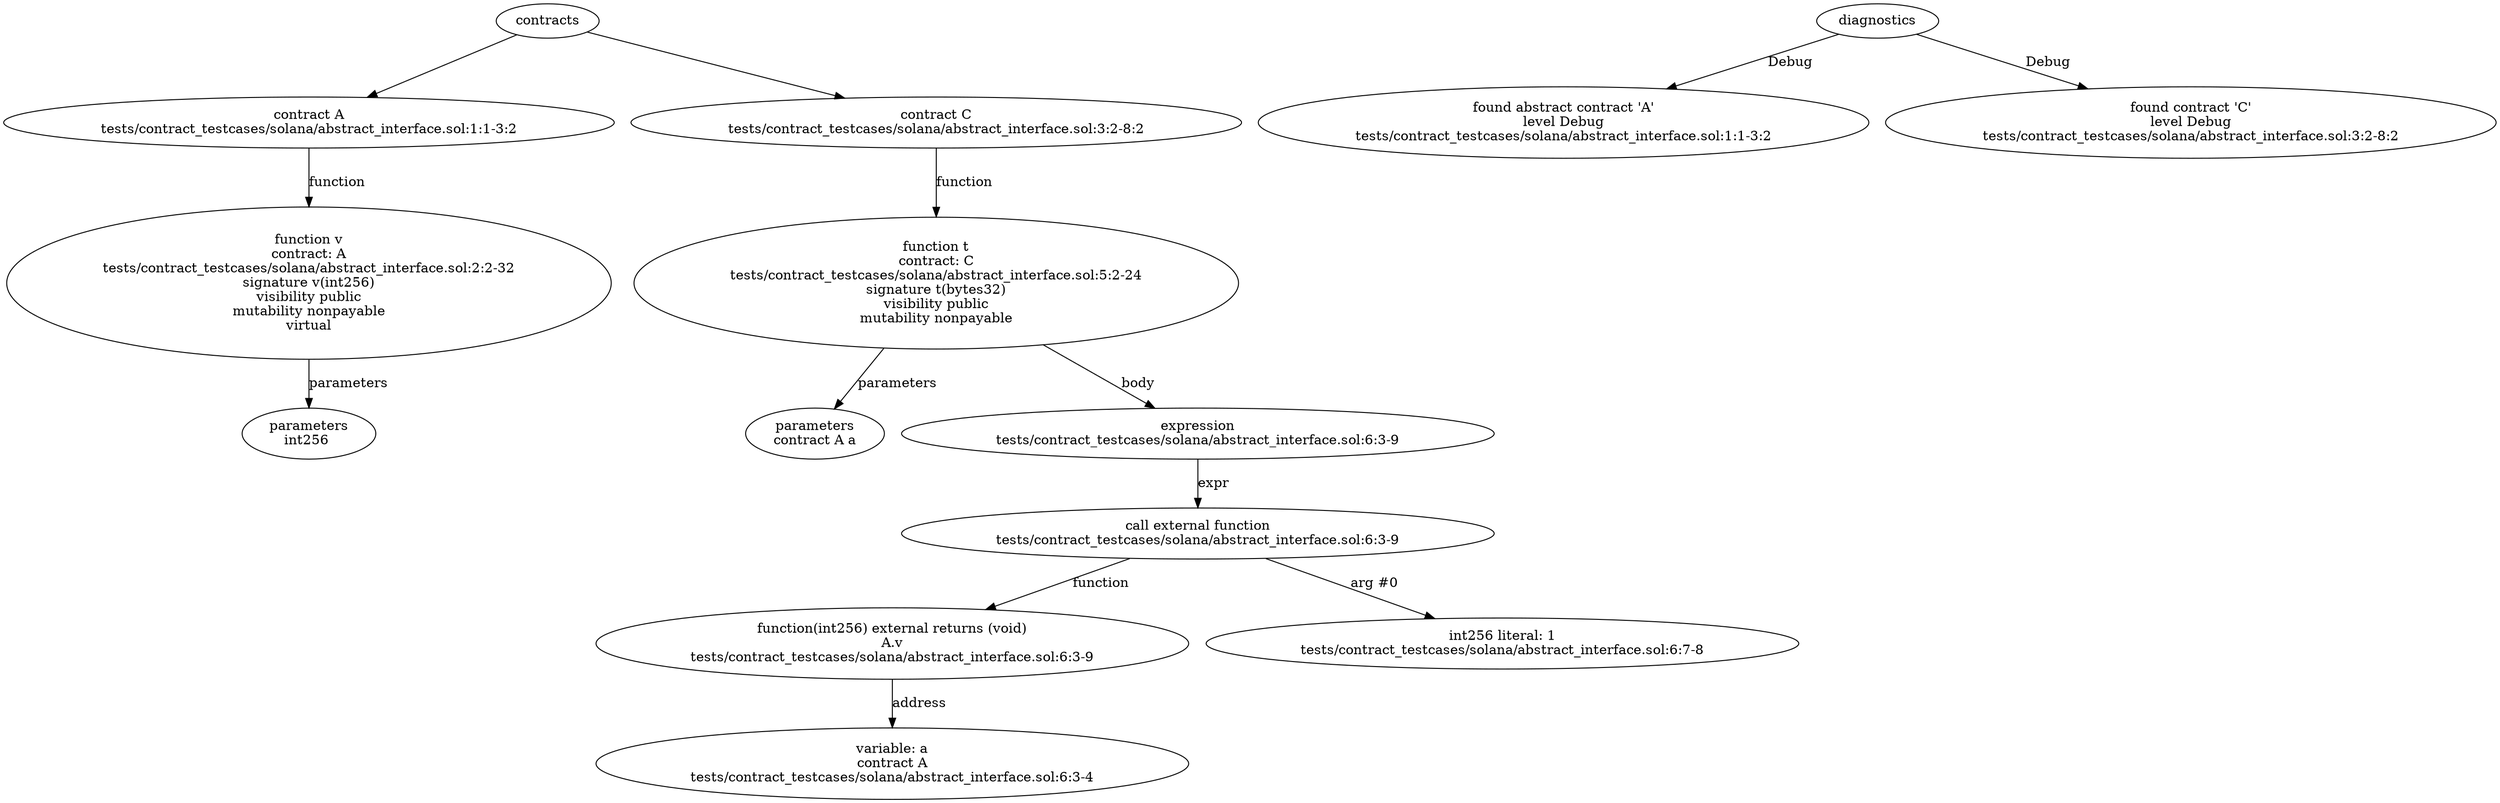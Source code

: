 strict digraph "tests/contract_testcases/solana/abstract_interface.sol" {
	contract [label="contract A\ntests/contract_testcases/solana/abstract_interface.sol:1:1-3:2"]
	v [label="function v\ncontract: A\ntests/contract_testcases/solana/abstract_interface.sol:2:2-32\nsignature v(int256)\nvisibility public\nmutability nonpayable\nvirtual"]
	parameters [label="parameters\nint256 "]
	contract_4 [label="contract C\ntests/contract_testcases/solana/abstract_interface.sol:3:2-8:2"]
	t [label="function t\ncontract: C\ntests/contract_testcases/solana/abstract_interface.sol:5:2-24\nsignature t(bytes32)\nvisibility public\nmutability nonpayable"]
	parameters_6 [label="parameters\ncontract A a"]
	expr [label="expression\ntests/contract_testcases/solana/abstract_interface.sol:6:3-9"]
	call_external_function [label="call external function\ntests/contract_testcases/solana/abstract_interface.sol:6:3-9"]
	external_function [label="function(int256) external returns (void)\nA.v\ntests/contract_testcases/solana/abstract_interface.sol:6:3-9"]
	variable [label="variable: a\ncontract A\ntests/contract_testcases/solana/abstract_interface.sol:6:3-4"]
	number_literal [label="int256 literal: 1\ntests/contract_testcases/solana/abstract_interface.sol:6:7-8"]
	diagnostic [label="found abstract contract 'A'\nlevel Debug\ntests/contract_testcases/solana/abstract_interface.sol:1:1-3:2"]
	diagnostic_14 [label="found contract 'C'\nlevel Debug\ntests/contract_testcases/solana/abstract_interface.sol:3:2-8:2"]
	contracts -> contract
	contract -> v [label="function"]
	v -> parameters [label="parameters"]
	contracts -> contract_4
	contract_4 -> t [label="function"]
	t -> parameters_6 [label="parameters"]
	t -> expr [label="body"]
	expr -> call_external_function [label="expr"]
	call_external_function -> external_function [label="function"]
	external_function -> variable [label="address"]
	call_external_function -> number_literal [label="arg #0"]
	diagnostics -> diagnostic [label="Debug"]
	diagnostics -> diagnostic_14 [label="Debug"]
}

